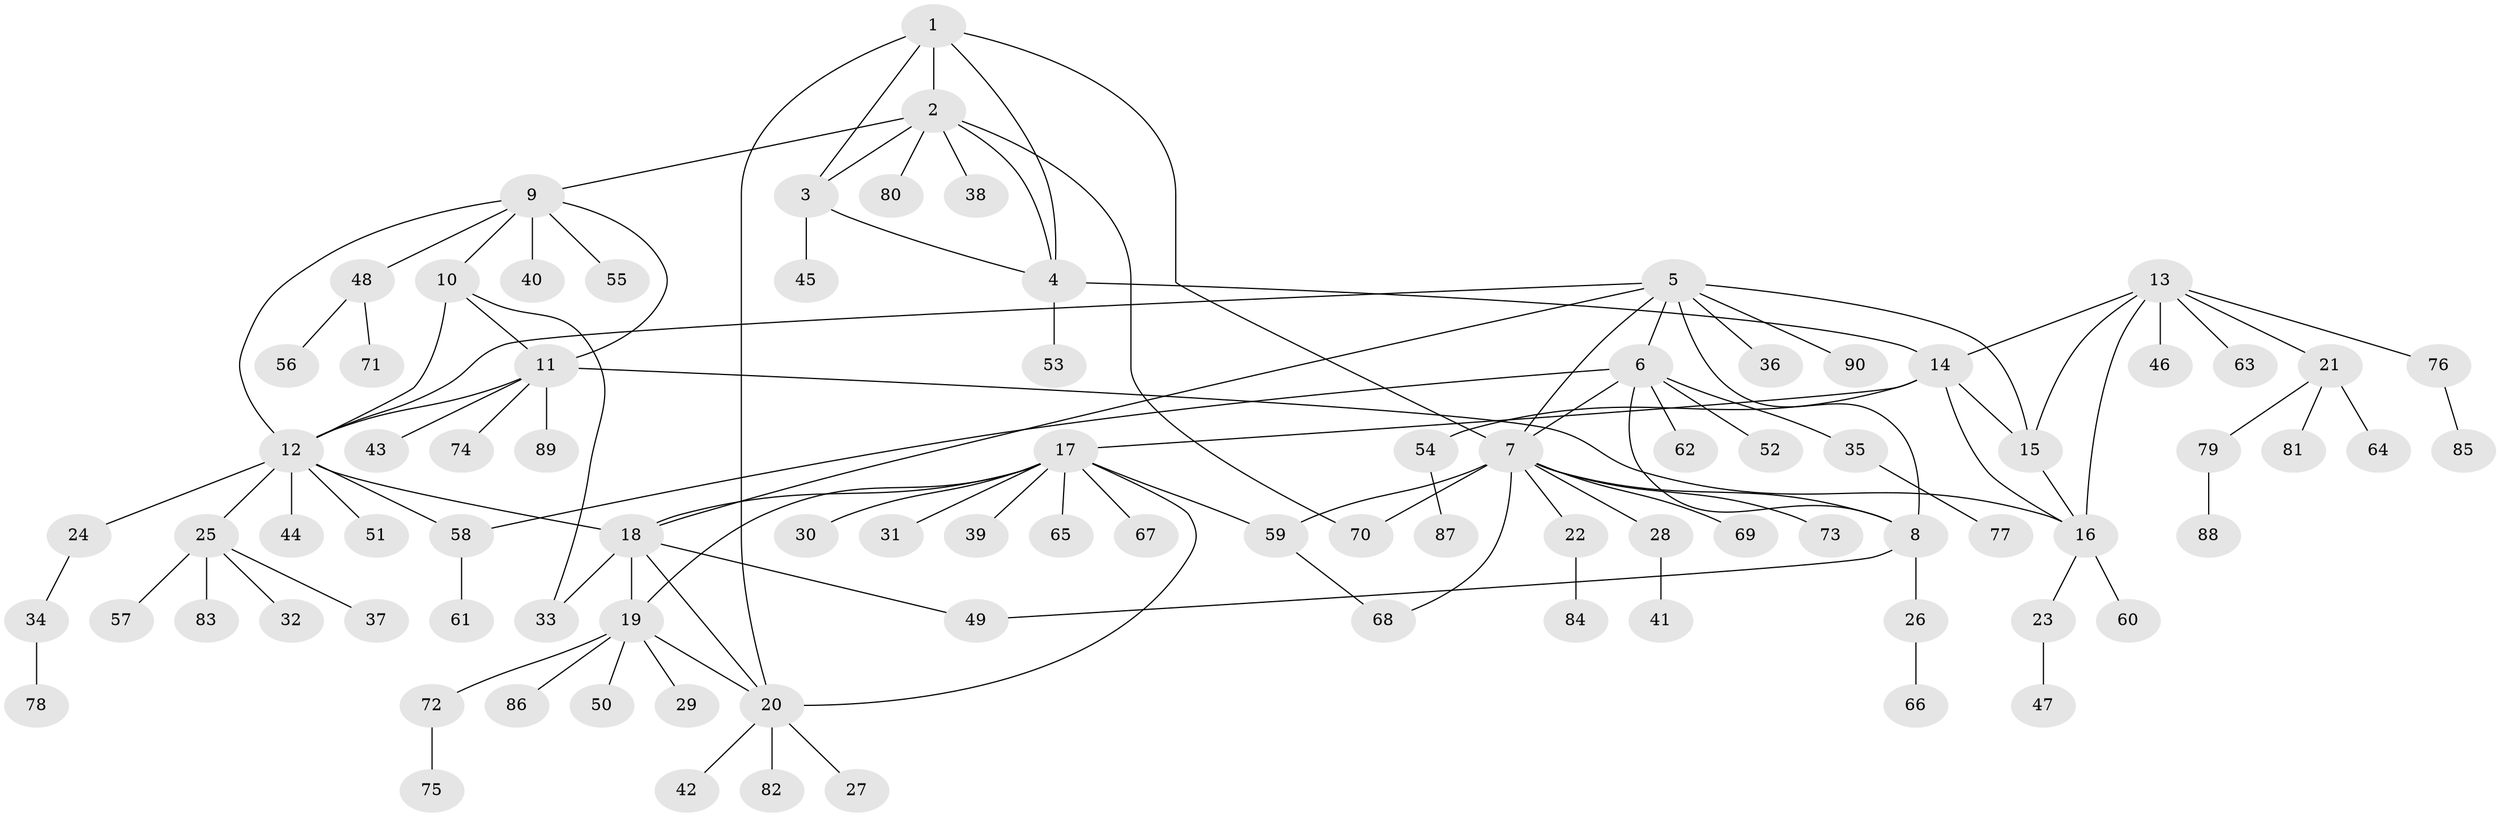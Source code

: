 // coarse degree distribution, {5: 0.06153846153846154, 10: 0.03076923076923077, 3: 0.03076923076923077, 7: 0.03076923076923077, 6: 0.06153846153846154, 11: 0.015384615384615385, 9: 0.015384615384615385, 2: 0.12307692307692308, 1: 0.6153846153846154, 4: 0.015384615384615385}
// Generated by graph-tools (version 1.1) at 2025/24/03/03/25 07:24:12]
// undirected, 90 vertices, 116 edges
graph export_dot {
graph [start="1"]
  node [color=gray90,style=filled];
  1;
  2;
  3;
  4;
  5;
  6;
  7;
  8;
  9;
  10;
  11;
  12;
  13;
  14;
  15;
  16;
  17;
  18;
  19;
  20;
  21;
  22;
  23;
  24;
  25;
  26;
  27;
  28;
  29;
  30;
  31;
  32;
  33;
  34;
  35;
  36;
  37;
  38;
  39;
  40;
  41;
  42;
  43;
  44;
  45;
  46;
  47;
  48;
  49;
  50;
  51;
  52;
  53;
  54;
  55;
  56;
  57;
  58;
  59;
  60;
  61;
  62;
  63;
  64;
  65;
  66;
  67;
  68;
  69;
  70;
  71;
  72;
  73;
  74;
  75;
  76;
  77;
  78;
  79;
  80;
  81;
  82;
  83;
  84;
  85;
  86;
  87;
  88;
  89;
  90;
  1 -- 2;
  1 -- 3;
  1 -- 4;
  1 -- 7;
  1 -- 20;
  2 -- 3;
  2 -- 4;
  2 -- 9;
  2 -- 38;
  2 -- 70;
  2 -- 80;
  3 -- 4;
  3 -- 45;
  4 -- 14;
  4 -- 53;
  5 -- 6;
  5 -- 7;
  5 -- 8;
  5 -- 12;
  5 -- 15;
  5 -- 18;
  5 -- 36;
  5 -- 90;
  6 -- 7;
  6 -- 8;
  6 -- 35;
  6 -- 52;
  6 -- 58;
  6 -- 62;
  7 -- 8;
  7 -- 22;
  7 -- 28;
  7 -- 59;
  7 -- 68;
  7 -- 69;
  7 -- 70;
  7 -- 73;
  8 -- 26;
  8 -- 49;
  9 -- 10;
  9 -- 11;
  9 -- 12;
  9 -- 40;
  9 -- 48;
  9 -- 55;
  10 -- 11;
  10 -- 12;
  10 -- 33;
  11 -- 12;
  11 -- 16;
  11 -- 43;
  11 -- 74;
  11 -- 89;
  12 -- 18;
  12 -- 24;
  12 -- 25;
  12 -- 44;
  12 -- 51;
  12 -- 58;
  13 -- 14;
  13 -- 15;
  13 -- 16;
  13 -- 21;
  13 -- 46;
  13 -- 63;
  13 -- 76;
  14 -- 15;
  14 -- 16;
  14 -- 17;
  14 -- 54;
  15 -- 16;
  16 -- 23;
  16 -- 60;
  17 -- 18;
  17 -- 19;
  17 -- 20;
  17 -- 30;
  17 -- 31;
  17 -- 39;
  17 -- 59;
  17 -- 65;
  17 -- 67;
  18 -- 19;
  18 -- 20;
  18 -- 33;
  18 -- 49;
  19 -- 20;
  19 -- 29;
  19 -- 50;
  19 -- 72;
  19 -- 86;
  20 -- 27;
  20 -- 42;
  20 -- 82;
  21 -- 64;
  21 -- 79;
  21 -- 81;
  22 -- 84;
  23 -- 47;
  24 -- 34;
  25 -- 32;
  25 -- 37;
  25 -- 57;
  25 -- 83;
  26 -- 66;
  28 -- 41;
  34 -- 78;
  35 -- 77;
  48 -- 56;
  48 -- 71;
  54 -- 87;
  58 -- 61;
  59 -- 68;
  72 -- 75;
  76 -- 85;
  79 -- 88;
}
